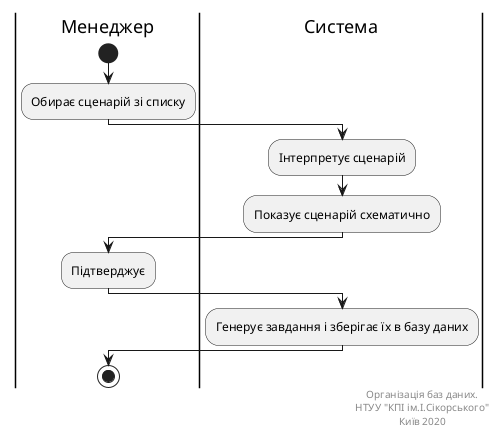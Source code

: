 @startuml runProject

|Менеджер|
start
:Обирає сценарій зі списку;

|Система|
:Інтерпретує сценарій;
:Показує сценарій схематично;

|Менеджер|
:Підтверджує;

|Система|
:Генерує завдання і зберігає їх в базу даних;

|Менеджер|
stop

right footer
Організація баз даних.
НТУУ "КПІ ім.І.Сікорського"
Київ 2020 
end footer
@enduml
